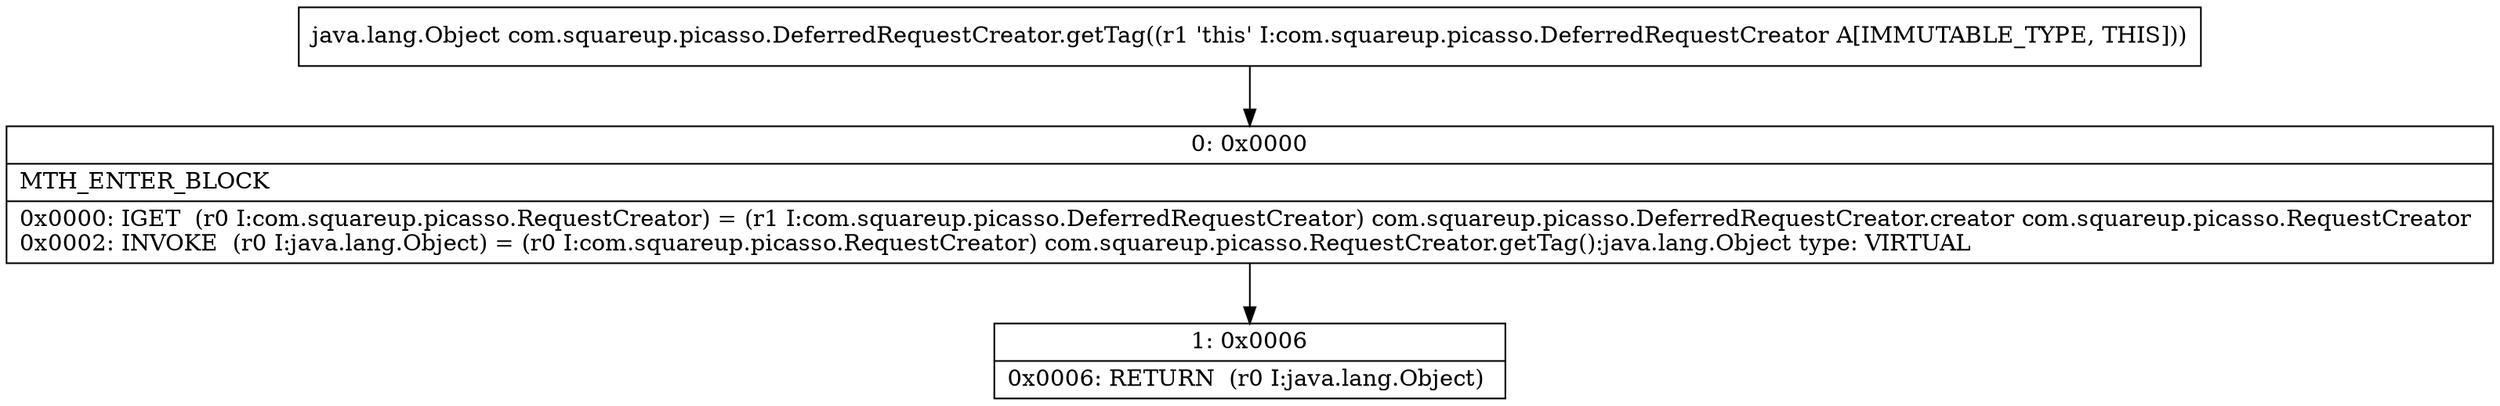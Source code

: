 digraph "CFG forcom.squareup.picasso.DeferredRequestCreator.getTag()Ljava\/lang\/Object;" {
Node_0 [shape=record,label="{0\:\ 0x0000|MTH_ENTER_BLOCK\l|0x0000: IGET  (r0 I:com.squareup.picasso.RequestCreator) = (r1 I:com.squareup.picasso.DeferredRequestCreator) com.squareup.picasso.DeferredRequestCreator.creator com.squareup.picasso.RequestCreator \l0x0002: INVOKE  (r0 I:java.lang.Object) = (r0 I:com.squareup.picasso.RequestCreator) com.squareup.picasso.RequestCreator.getTag():java.lang.Object type: VIRTUAL \l}"];
Node_1 [shape=record,label="{1\:\ 0x0006|0x0006: RETURN  (r0 I:java.lang.Object) \l}"];
MethodNode[shape=record,label="{java.lang.Object com.squareup.picasso.DeferredRequestCreator.getTag((r1 'this' I:com.squareup.picasso.DeferredRequestCreator A[IMMUTABLE_TYPE, THIS])) }"];
MethodNode -> Node_0;
Node_0 -> Node_1;
}

